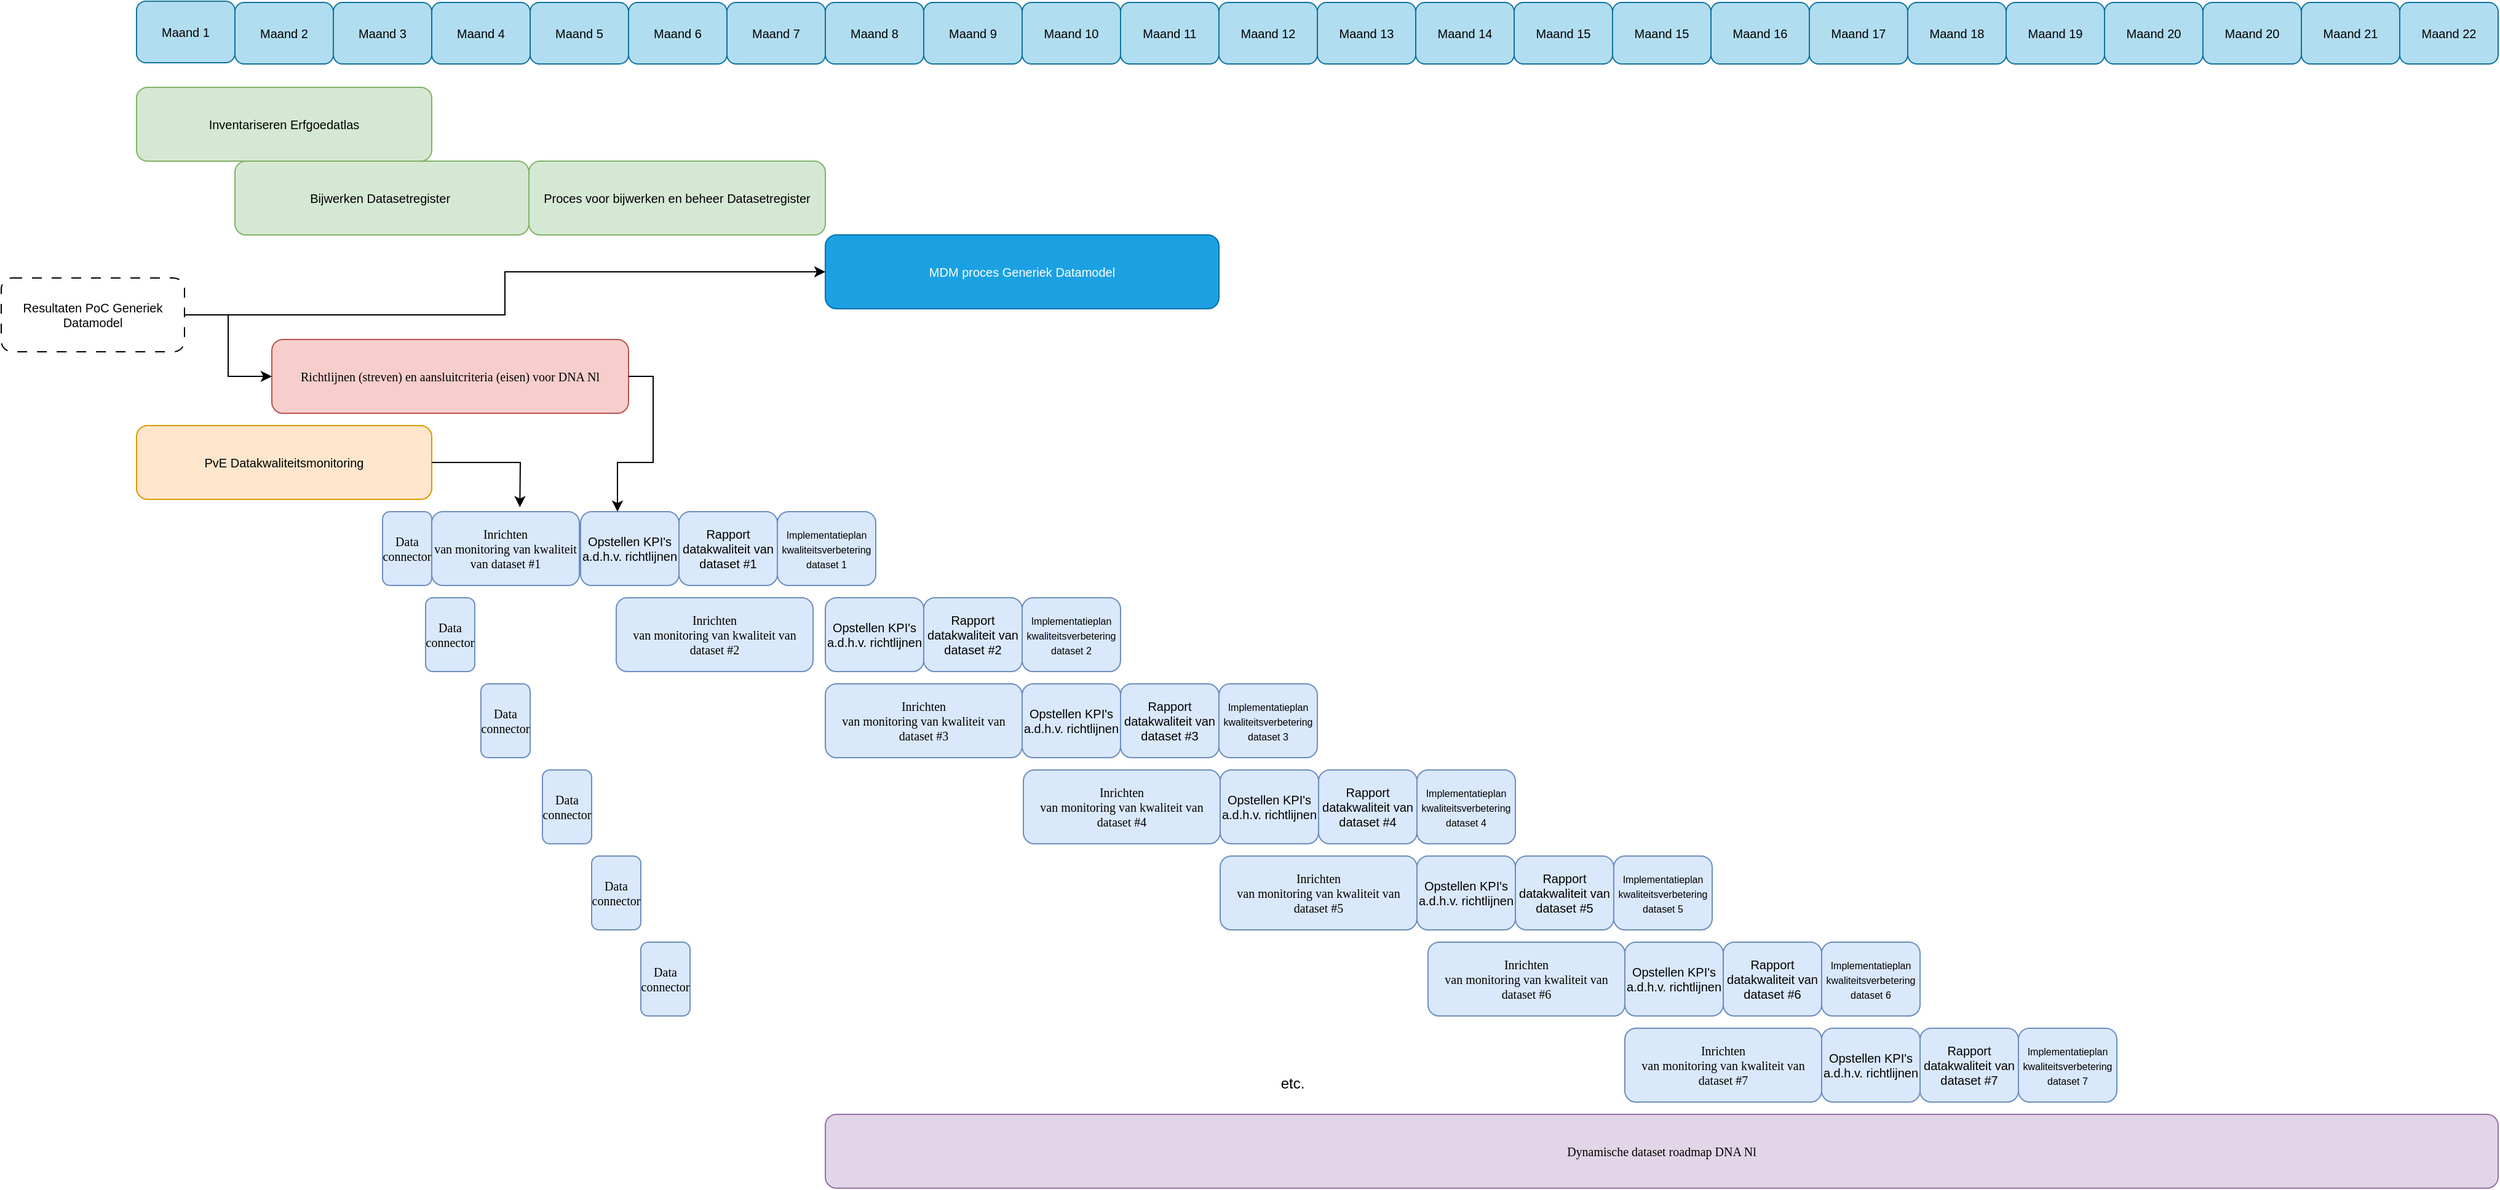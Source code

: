 <mxfile version="27.1.4">
  <diagram id="prtHgNgQTEPvFCAcTncT" name="Bronnen en datakwaliteit">
    <mxGraphModel dx="1891" dy="853" grid="1" gridSize="10" guides="1" tooltips="1" connect="1" arrows="1" fold="1" page="1" pageScale="1" pageWidth="827" pageHeight="1169" math="0" shadow="0">
      <root>
        <mxCell id="0" />
        <mxCell id="1" parent="0" />
        <mxCell id="Q_5ujY60I4RWCZZy6OVE-10" value="Inventariseren Erfgoedatlas" style="rounded=1;whiteSpace=wrap;html=1;fillColor=#d5e8d4;strokeColor=#82b366;fontSize=10;align=center;" parent="1" vertex="1">
          <mxGeometry x="120" y="95" width="240" height="60" as="geometry" />
        </mxCell>
        <mxCell id="Q_5ujY60I4RWCZZy6OVE-11" value="Bijwerken Datasetregister&amp;nbsp;" style="rounded=1;whiteSpace=wrap;html=1;fillColor=#d5e8d4;strokeColor=#82b366;fontSize=10;align=center;" parent="1" vertex="1">
          <mxGeometry x="200" y="155" width="239" height="60" as="geometry" />
        </mxCell>
        <mxCell id="Q_5ujY60I4RWCZZy6OVE-12" value="&lt;span style=&quot;font-family: Verdana;&quot;&gt;&lt;font&gt;Richtlijnen&amp;nbsp;(streven) en aansluitcriteria (eisen) voor DNA Nl&lt;/font&gt;&lt;/span&gt;" style="rounded=1;whiteSpace=wrap;html=1;fillColor=#f8cecc;strokeColor=#b85450;align=center;fontSize=10;" parent="1" vertex="1">
          <mxGeometry x="230" y="300" width="290" height="60" as="geometry" />
        </mxCell>
        <mxCell id="Q_5ujY60I4RWCZZy6OVE-17" value="Maand 1" style="rounded=1;whiteSpace=wrap;html=1;fillColor=#b1ddf0;strokeColor=#10739e;fontSize=10;align=center;" parent="1" vertex="1">
          <mxGeometry x="120" y="25" width="80" height="50" as="geometry" />
        </mxCell>
        <mxCell id="Q_5ujY60I4RWCZZy6OVE-18" value="Maand 2" style="rounded=1;whiteSpace=wrap;html=1;fillColor=#b1ddf0;strokeColor=#10739e;fontSize=10;align=center;" parent="1" vertex="1">
          <mxGeometry x="200" y="26" width="80" height="50" as="geometry" />
        </mxCell>
        <mxCell id="Q_5ujY60I4RWCZZy6OVE-19" value="Maand 3" style="rounded=1;whiteSpace=wrap;html=1;fillColor=#b1ddf0;strokeColor=#10739e;fontSize=10;align=center;" parent="1" vertex="1">
          <mxGeometry x="280" y="26" width="80" height="50" as="geometry" />
        </mxCell>
        <mxCell id="Q_5ujY60I4RWCZZy6OVE-20" value="Maand 4" style="rounded=1;whiteSpace=wrap;html=1;fillColor=#b1ddf0;strokeColor=#10739e;fontSize=10;align=center;" parent="1" vertex="1">
          <mxGeometry x="360" y="26" width="80" height="50" as="geometry" />
        </mxCell>
        <mxCell id="Q_5ujY60I4RWCZZy6OVE-21" value="Maand 5" style="rounded=1;whiteSpace=wrap;html=1;fillColor=#b1ddf0;strokeColor=#10739e;fontSize=10;align=center;" parent="1" vertex="1">
          <mxGeometry x="440" y="26" width="80" height="50" as="geometry" />
        </mxCell>
        <mxCell id="Q_5ujY60I4RWCZZy6OVE-22" value="Maand 6" style="rounded=1;whiteSpace=wrap;html=1;fillColor=#b1ddf0;strokeColor=#10739e;fontSize=10;align=center;" parent="1" vertex="1">
          <mxGeometry x="520" y="26" width="80" height="50" as="geometry" />
        </mxCell>
        <mxCell id="Q_5ujY60I4RWCZZy6OVE-23" value="Maand 7" style="rounded=1;whiteSpace=wrap;html=1;fillColor=#b1ddf0;strokeColor=#10739e;fontSize=10;align=center;" parent="1" vertex="1">
          <mxGeometry x="600" y="26" width="80" height="50" as="geometry" />
        </mxCell>
        <mxCell id="Q_5ujY60I4RWCZZy6OVE-24" value="Maand 8" style="rounded=1;whiteSpace=wrap;html=1;fillColor=#b1ddf0;strokeColor=#10739e;fontSize=10;align=center;" parent="1" vertex="1">
          <mxGeometry x="680" y="26" width="80" height="50" as="geometry" />
        </mxCell>
        <mxCell id="Q_5ujY60I4RWCZZy6OVE-25" value="Maand 9" style="rounded=1;whiteSpace=wrap;html=1;fillColor=#b1ddf0;strokeColor=#10739e;fontSize=10;align=center;" parent="1" vertex="1">
          <mxGeometry x="760" y="26" width="80" height="50" as="geometry" />
        </mxCell>
        <mxCell id="Q_5ujY60I4RWCZZy6OVE-26" value="Maand 10" style="rounded=1;whiteSpace=wrap;html=1;fillColor=#b1ddf0;strokeColor=#10739e;fontSize=10;align=center;" parent="1" vertex="1">
          <mxGeometry x="840" y="26" width="80" height="50" as="geometry" />
        </mxCell>
        <mxCell id="Q_5ujY60I4RWCZZy6OVE-27" value="Maand 11" style="rounded=1;whiteSpace=wrap;html=1;fillColor=#b1ddf0;strokeColor=#10739e;fontSize=10;align=center;" parent="1" vertex="1">
          <mxGeometry x="920" y="26" width="80" height="50" as="geometry" />
        </mxCell>
        <mxCell id="Q_5ujY60I4RWCZZy6OVE-28" value="Maand 12" style="rounded=1;whiteSpace=wrap;html=1;fillColor=#b1ddf0;strokeColor=#10739e;fontSize=10;align=center;" parent="1" vertex="1">
          <mxGeometry x="1000" y="26" width="80" height="50" as="geometry" />
        </mxCell>
        <mxCell id="Q_5ujY60I4RWCZZy6OVE-29" value="&lt;span style=&quot;font-family: Verdana;&quot;&gt;&lt;font&gt;Inrichten&lt;br&gt;van monitoring van kwaliteit van dataset #1&lt;/font&gt;&lt;/span&gt;" style="rounded=1;whiteSpace=wrap;html=1;fillColor=#dae8fc;strokeColor=#6c8ebf;fontSize=10;align=center;" parent="1" vertex="1">
          <mxGeometry x="360" y="440" width="120" height="60" as="geometry" />
        </mxCell>
        <mxCell id="Q_5ujY60I4RWCZZy6OVE-30" value="Rapport datakwaliteit van dataset #1" style="rounded=1;whiteSpace=wrap;html=1;fillColor=#dae8fc;strokeColor=#6c8ebf;fontSize=10;align=center;" parent="1" vertex="1">
          <mxGeometry x="561" y="440" width="80" height="60" as="geometry" />
        </mxCell>
        <mxCell id="Q_5ujY60I4RWCZZy6OVE-34" value="Proces voor bijwerken en beheer Datasetregister" style="rounded=1;whiteSpace=wrap;html=1;fillColor=#d5e8d4;strokeColor=#82b366;fontSize=10;align=center;" parent="1" vertex="1">
          <mxGeometry x="439" y="155" width="241" height="60" as="geometry" />
        </mxCell>
        <mxCell id="VA7mebQzwJYgv3DXdSb5-1" value="Maand 13" style="rounded=1;whiteSpace=wrap;html=1;fillColor=#b1ddf0;strokeColor=#10739e;fontSize=10;align=center;" parent="1" vertex="1">
          <mxGeometry x="1080" y="26" width="80" height="50" as="geometry" />
        </mxCell>
        <mxCell id="VA7mebQzwJYgv3DXdSb5-2" value="Maand 14" style="rounded=1;whiteSpace=wrap;html=1;fillColor=#b1ddf0;strokeColor=#10739e;fontSize=10;align=center;" parent="1" vertex="1">
          <mxGeometry x="1160" y="26" width="80" height="50" as="geometry" />
        </mxCell>
        <mxCell id="VA7mebQzwJYgv3DXdSb5-3" value="Maand 15" style="rounded=1;whiteSpace=wrap;html=1;fillColor=#b1ddf0;strokeColor=#10739e;fontSize=10;align=center;" parent="1" vertex="1">
          <mxGeometry x="1240" y="26" width="80" height="50" as="geometry" />
        </mxCell>
        <mxCell id="VA7mebQzwJYgv3DXdSb5-4" value="Maand 15" style="rounded=1;whiteSpace=wrap;html=1;fillColor=#b1ddf0;strokeColor=#10739e;fontSize=10;align=center;" parent="1" vertex="1">
          <mxGeometry x="1320" y="26" width="80" height="50" as="geometry" />
        </mxCell>
        <mxCell id="VA7mebQzwJYgv3DXdSb5-5" value="Maand 16" style="rounded=1;whiteSpace=wrap;html=1;fillColor=#b1ddf0;strokeColor=#10739e;fontSize=10;align=center;" parent="1" vertex="1">
          <mxGeometry x="1400" y="26" width="80" height="50" as="geometry" />
        </mxCell>
        <mxCell id="VA7mebQzwJYgv3DXdSb5-6" value="Maand 17" style="rounded=1;whiteSpace=wrap;html=1;fillColor=#b1ddf0;strokeColor=#10739e;fontSize=10;align=center;" parent="1" vertex="1">
          <mxGeometry x="1480" y="26" width="80" height="50" as="geometry" />
        </mxCell>
        <mxCell id="VA7mebQzwJYgv3DXdSb5-7" value="Maand 18" style="rounded=1;whiteSpace=wrap;html=1;fillColor=#b1ddf0;strokeColor=#10739e;fontSize=10;align=center;" parent="1" vertex="1">
          <mxGeometry x="1560" y="26" width="80" height="50" as="geometry" />
        </mxCell>
        <mxCell id="VA7mebQzwJYgv3DXdSb5-8" value="Maand 19" style="rounded=1;whiteSpace=wrap;html=1;fillColor=#b1ddf0;strokeColor=#10739e;fontSize=10;align=center;" parent="1" vertex="1">
          <mxGeometry x="1640" y="26" width="80" height="50" as="geometry" />
        </mxCell>
        <mxCell id="VA7mebQzwJYgv3DXdSb5-9" value="Maand 20" style="rounded=1;whiteSpace=wrap;html=1;fillColor=#b1ddf0;strokeColor=#10739e;fontSize=10;align=center;" parent="1" vertex="1">
          <mxGeometry x="1720" y="26" width="80" height="50" as="geometry" />
        </mxCell>
        <mxCell id="VA7mebQzwJYgv3DXdSb5-22" value="" style="edgeStyle=orthogonalEdgeStyle;rounded=0;orthogonalLoop=1;jettySize=auto;html=1;align=center;" parent="1" source="VA7mebQzwJYgv3DXdSb5-12" target="Q_5ujY60I4RWCZZy6OVE-12" edge="1">
          <mxGeometry relative="1" as="geometry" />
        </mxCell>
        <mxCell id="VA7mebQzwJYgv3DXdSb5-12" value="Resultaten PoC Generiek Datamodel" style="rounded=1;whiteSpace=wrap;html=1;dashed=1;dashPattern=8 8;fontSize=10;align=center;" parent="1" vertex="1">
          <mxGeometry x="10" y="250" width="149" height="60" as="geometry" />
        </mxCell>
        <mxCell id="VA7mebQzwJYgv3DXdSb5-13" value="PvE Datakwaliteitsmonitoring" style="whiteSpace=wrap;html=1;fillColor=#ffe6cc;strokeColor=#d79b00;rounded=1;fontSize=10;align=center;" parent="1" vertex="1">
          <mxGeometry x="120" y="370" width="240" height="60" as="geometry" />
        </mxCell>
        <mxCell id="VA7mebQzwJYgv3DXdSb5-17" value="Opstellen KPI&#39;s a.d.h.v. richtlijnen" style="rounded=1;whiteSpace=wrap;html=1;fillColor=#dae8fc;strokeColor=#6c8ebf;fontSize=10;align=center;" parent="1" vertex="1">
          <mxGeometry x="481" y="440" width="80" height="60" as="geometry" />
        </mxCell>
        <mxCell id="VA7mebQzwJYgv3DXdSb5-18" value="&lt;font style=&quot;font-size: 8px;&quot;&gt;Implementatieplan kwaliteitsverbetering dataset 1&lt;/font&gt;" style="rounded=1;whiteSpace=wrap;html=1;fillColor=#dae8fc;strokeColor=#6c8ebf;fontSize=10;align=center;" parent="1" vertex="1">
          <mxGeometry x="641" y="440" width="80" height="60" as="geometry" />
        </mxCell>
        <mxCell id="VA7mebQzwJYgv3DXdSb5-20" style="edgeStyle=orthogonalEdgeStyle;rounded=0;orthogonalLoop=1;jettySize=auto;html=1;entryX=0.375;entryY=0;entryDx=0;entryDy=0;entryPerimeter=0;exitX=1;exitY=0.5;exitDx=0;exitDy=0;align=center;" parent="1" source="Q_5ujY60I4RWCZZy6OVE-12" target="VA7mebQzwJYgv3DXdSb5-17" edge="1">
          <mxGeometry relative="1" as="geometry">
            <mxPoint x="530" y="320" as="sourcePoint" />
          </mxGeometry>
        </mxCell>
        <mxCell id="VA7mebQzwJYgv3DXdSb5-47" value="Maand 20" style="rounded=1;whiteSpace=wrap;html=1;fillColor=#b1ddf0;strokeColor=#10739e;fontSize=10;align=center;" parent="1" vertex="1">
          <mxGeometry x="1800" y="26" width="80" height="50" as="geometry" />
        </mxCell>
        <mxCell id="VA7mebQzwJYgv3DXdSb5-48" value="Maand 21" style="rounded=1;whiteSpace=wrap;html=1;fillColor=#b1ddf0;strokeColor=#10739e;fontSize=10;align=center;" parent="1" vertex="1">
          <mxGeometry x="1880" y="26" width="80" height="50" as="geometry" />
        </mxCell>
        <mxCell id="VA7mebQzwJYgv3DXdSb5-49" value="Maand 22" style="rounded=1;whiteSpace=wrap;html=1;fillColor=#b1ddf0;strokeColor=#10739e;fontSize=10;align=center;" parent="1" vertex="1">
          <mxGeometry x="1960" y="26" width="80" height="50" as="geometry" />
        </mxCell>
        <mxCell id="VA7mebQzwJYgv3DXdSb5-59" value="&lt;span style=&quot;font-family: Verdana;&quot;&gt;&lt;font&gt;Inrichten&lt;br&gt;van monitoring van kwaliteit van dataset #2&lt;/font&gt;&lt;/span&gt;" style="rounded=1;whiteSpace=wrap;html=1;fillColor=#dae8fc;strokeColor=#6c8ebf;fontSize=10;align=center;" parent="1" vertex="1">
          <mxGeometry x="510" y="510" width="160" height="60" as="geometry" />
        </mxCell>
        <mxCell id="VA7mebQzwJYgv3DXdSb5-60" value="Rapport datakwaliteit van dataset #2" style="rounded=1;whiteSpace=wrap;html=1;fillColor=#dae8fc;strokeColor=#6c8ebf;fontSize=10;align=center;" parent="1" vertex="1">
          <mxGeometry x="760" y="510" width="80" height="60" as="geometry" />
        </mxCell>
        <mxCell id="VA7mebQzwJYgv3DXdSb5-61" value="Opstellen KPI&#39;s a.d.h.v. richtlijnen" style="rounded=1;whiteSpace=wrap;html=1;fillColor=#dae8fc;strokeColor=#6c8ebf;fontSize=10;align=center;" parent="1" vertex="1">
          <mxGeometry x="680" y="510" width="80" height="60" as="geometry" />
        </mxCell>
        <mxCell id="VA7mebQzwJYgv3DXdSb5-62" value="&lt;font style=&quot;font-size: 8px;&quot;&gt;Implementatieplan kwaliteitsverbetering dataset 2&lt;/font&gt;" style="rounded=1;whiteSpace=wrap;html=1;fillColor=#dae8fc;strokeColor=#6c8ebf;fontSize=10;align=center;" parent="1" vertex="1">
          <mxGeometry x="840" y="510" width="80" height="60" as="geometry" />
        </mxCell>
        <mxCell id="VA7mebQzwJYgv3DXdSb5-63" value="&lt;span style=&quot;font-family: Verdana;&quot;&gt;&lt;font&gt;Inrichten&lt;br&gt;van monitoring van kwaliteit van dataset #3&lt;/font&gt;&lt;/span&gt;" style="rounded=1;whiteSpace=wrap;html=1;fillColor=#dae8fc;strokeColor=#6c8ebf;fontSize=10;align=center;" parent="1" vertex="1">
          <mxGeometry x="680" y="580" width="160" height="60" as="geometry" />
        </mxCell>
        <mxCell id="VA7mebQzwJYgv3DXdSb5-64" value="Rapport datakwaliteit van dataset #3" style="rounded=1;whiteSpace=wrap;html=1;fillColor=#dae8fc;strokeColor=#6c8ebf;fontSize=10;align=center;" parent="1" vertex="1">
          <mxGeometry x="920" y="580" width="80" height="60" as="geometry" />
        </mxCell>
        <mxCell id="VA7mebQzwJYgv3DXdSb5-65" value="Opstellen KPI&#39;s a.d.h.v. richtlijnen" style="rounded=1;whiteSpace=wrap;html=1;fillColor=#dae8fc;strokeColor=#6c8ebf;fontSize=10;align=center;" parent="1" vertex="1">
          <mxGeometry x="840" y="580" width="80" height="60" as="geometry" />
        </mxCell>
        <mxCell id="VA7mebQzwJYgv3DXdSb5-66" value="&lt;font style=&quot;font-size: 8px;&quot;&gt;Implementatieplan kwaliteitsverbetering dataset 3&lt;/font&gt;" style="rounded=1;whiteSpace=wrap;html=1;fillColor=#dae8fc;strokeColor=#6c8ebf;fontSize=10;align=center;" parent="1" vertex="1">
          <mxGeometry x="1000" y="580" width="80" height="60" as="geometry" />
        </mxCell>
        <mxCell id="VA7mebQzwJYgv3DXdSb5-67" value="&lt;span style=&quot;font-family: Verdana;&quot;&gt;&lt;font&gt;Inrichten&lt;br&gt;van monitoring van kwaliteit van dataset #4&lt;/font&gt;&lt;/span&gt;" style="rounded=1;whiteSpace=wrap;html=1;fillColor=#dae8fc;strokeColor=#6c8ebf;fontSize=10;align=center;" parent="1" vertex="1">
          <mxGeometry x="841" y="650" width="160" height="60" as="geometry" />
        </mxCell>
        <mxCell id="VA7mebQzwJYgv3DXdSb5-68" value="Rapport datakwaliteit van dataset #4" style="rounded=1;whiteSpace=wrap;html=1;fillColor=#dae8fc;strokeColor=#6c8ebf;fontSize=10;align=center;" parent="1" vertex="1">
          <mxGeometry x="1081" y="650" width="80" height="60" as="geometry" />
        </mxCell>
        <mxCell id="VA7mebQzwJYgv3DXdSb5-69" value="Opstellen KPI&#39;s a.d.h.v. richtlijnen" style="rounded=1;whiteSpace=wrap;html=1;fillColor=#dae8fc;strokeColor=#6c8ebf;fontSize=10;align=center;" parent="1" vertex="1">
          <mxGeometry x="1001" y="650" width="80" height="60" as="geometry" />
        </mxCell>
        <mxCell id="VA7mebQzwJYgv3DXdSb5-70" value="&lt;font style=&quot;font-size: 8px;&quot;&gt;Implementatieplan kwaliteitsverbetering dataset 4&lt;/font&gt;" style="rounded=1;whiteSpace=wrap;html=1;fillColor=#dae8fc;strokeColor=#6c8ebf;fontSize=10;align=center;" parent="1" vertex="1">
          <mxGeometry x="1161" y="650" width="80" height="60" as="geometry" />
        </mxCell>
        <mxCell id="VA7mebQzwJYgv3DXdSb5-71" value="&lt;span style=&quot;font-family: Verdana;&quot;&gt;&lt;font&gt;Inrichten&lt;br&gt;van monitoring van kwaliteit van dataset #5&lt;/font&gt;&lt;/span&gt;" style="rounded=1;whiteSpace=wrap;html=1;fillColor=#dae8fc;strokeColor=#6c8ebf;fontSize=10;align=center;" parent="1" vertex="1">
          <mxGeometry x="1001" y="720" width="160" height="60" as="geometry" />
        </mxCell>
        <mxCell id="VA7mebQzwJYgv3DXdSb5-72" value="Rapport datakwaliteit van dataset #5" style="rounded=1;whiteSpace=wrap;html=1;fillColor=#dae8fc;strokeColor=#6c8ebf;fontSize=10;align=center;" parent="1" vertex="1">
          <mxGeometry x="1241" y="720" width="80" height="60" as="geometry" />
        </mxCell>
        <mxCell id="VA7mebQzwJYgv3DXdSb5-73" value="Opstellen KPI&#39;s a.d.h.v. richtlijnen" style="rounded=1;whiteSpace=wrap;html=1;fillColor=#dae8fc;strokeColor=#6c8ebf;fontSize=10;align=center;" parent="1" vertex="1">
          <mxGeometry x="1161" y="720" width="80" height="60" as="geometry" />
        </mxCell>
        <mxCell id="VA7mebQzwJYgv3DXdSb5-74" value="&lt;font style=&quot;font-size: 8px;&quot;&gt;Implementatieplan kwaliteitsverbetering dataset 5&lt;/font&gt;" style="rounded=1;whiteSpace=wrap;html=1;fillColor=#dae8fc;strokeColor=#6c8ebf;fontSize=10;align=center;" parent="1" vertex="1">
          <mxGeometry x="1321" y="720" width="80" height="60" as="geometry" />
        </mxCell>
        <mxCell id="VA7mebQzwJYgv3DXdSb5-75" value="&lt;span style=&quot;font-family: Verdana;&quot;&gt;&lt;font&gt;Inrichten&lt;br&gt;van monitoring van kwaliteit van dataset #6&lt;/font&gt;&lt;/span&gt;" style="rounded=1;whiteSpace=wrap;html=1;fillColor=#dae8fc;strokeColor=#6c8ebf;fontSize=10;align=center;" parent="1" vertex="1">
          <mxGeometry x="1170" y="790" width="160" height="60" as="geometry" />
        </mxCell>
        <mxCell id="VA7mebQzwJYgv3DXdSb5-76" value="Rapport datakwaliteit van dataset #6" style="rounded=1;whiteSpace=wrap;html=1;fillColor=#dae8fc;strokeColor=#6c8ebf;fontSize=10;align=center;" parent="1" vertex="1">
          <mxGeometry x="1410" y="790" width="80" height="60" as="geometry" />
        </mxCell>
        <mxCell id="VA7mebQzwJYgv3DXdSb5-77" value="Opstellen KPI&#39;s a.d.h.v. richtlijnen" style="rounded=1;whiteSpace=wrap;html=1;fillColor=#dae8fc;strokeColor=#6c8ebf;fontSize=10;align=center;" parent="1" vertex="1">
          <mxGeometry x="1330" y="790" width="80" height="60" as="geometry" />
        </mxCell>
        <mxCell id="VA7mebQzwJYgv3DXdSb5-78" value="&lt;font style=&quot;font-size: 8px;&quot;&gt;Implementatieplan kwaliteitsverbetering dataset 6&lt;/font&gt;" style="rounded=1;whiteSpace=wrap;html=1;fillColor=#dae8fc;strokeColor=#6c8ebf;fontSize=10;align=center;" parent="1" vertex="1">
          <mxGeometry x="1490" y="790" width="80" height="60" as="geometry" />
        </mxCell>
        <mxCell id="VA7mebQzwJYgv3DXdSb5-79" value="&lt;span style=&quot;font-family: Verdana;&quot;&gt;&lt;font&gt;Inrichten&lt;br&gt;van monitoring van kwaliteit van dataset #7&lt;/font&gt;&lt;/span&gt;" style="rounded=1;whiteSpace=wrap;html=1;fillColor=#dae8fc;strokeColor=#6c8ebf;fontSize=10;align=center;" parent="1" vertex="1">
          <mxGeometry x="1330" y="860" width="160" height="60" as="geometry" />
        </mxCell>
        <mxCell id="VA7mebQzwJYgv3DXdSb5-80" value="Rapport datakwaliteit van dataset #7" style="rounded=1;whiteSpace=wrap;html=1;fillColor=#dae8fc;strokeColor=#6c8ebf;fontSize=10;align=center;" parent="1" vertex="1">
          <mxGeometry x="1570" y="860" width="80" height="60" as="geometry" />
        </mxCell>
        <mxCell id="VA7mebQzwJYgv3DXdSb5-81" value="Opstellen KPI&#39;s a.d.h.v. richtlijnen" style="rounded=1;whiteSpace=wrap;html=1;fillColor=#dae8fc;strokeColor=#6c8ebf;fontSize=10;align=center;" parent="1" vertex="1">
          <mxGeometry x="1490" y="860" width="80" height="60" as="geometry" />
        </mxCell>
        <mxCell id="VA7mebQzwJYgv3DXdSb5-82" value="&lt;font style=&quot;font-size: 8px;&quot;&gt;Implementatieplan kwaliteitsverbetering dataset 7&lt;/font&gt;" style="rounded=1;whiteSpace=wrap;html=1;fillColor=#dae8fc;strokeColor=#6c8ebf;fontSize=10;align=center;" parent="1" vertex="1">
          <mxGeometry x="1650" y="860" width="80" height="60" as="geometry" />
        </mxCell>
        <mxCell id="VA7mebQzwJYgv3DXdSb5-83" value="&lt;span style=&quot;font-family: Verdana;&quot;&gt;&lt;font&gt;Dynamische dataset roadmap DNA Nl&lt;/font&gt;&lt;/span&gt;" style="rounded=1;whiteSpace=wrap;html=1;fillColor=#e1d5e7;strokeColor=#9673a6;fontSize=10;align=center;" parent="1" vertex="1">
          <mxGeometry x="680" y="930" width="1360" height="60" as="geometry" />
        </mxCell>
        <mxCell id="VA7mebQzwJYgv3DXdSb5-92" value="etc." style="text;strokeColor=none;align=center;fillColor=none;html=1;verticalAlign=middle;whiteSpace=wrap;rounded=0;" parent="1" vertex="1">
          <mxGeometry x="1030" y="890" width="60" height="30" as="geometry" />
        </mxCell>
        <mxCell id="UewnSkYKkBUMaRGEI1Gs-1" value="MDM proces Generiek Datamodel" style="whiteSpace=wrap;html=1;fillColor=#1ba1e2;strokeColor=#006EAF;rounded=1;fontSize=10;align=center;fontColor=#ffffff;" vertex="1" parent="1">
          <mxGeometry x="680" y="215" width="320" height="60" as="geometry" />
        </mxCell>
        <mxCell id="UewnSkYKkBUMaRGEI1Gs-5" value="&lt;font face=&quot;Verdana&quot;&gt;Data connector&lt;/font&gt;" style="rounded=1;whiteSpace=wrap;html=1;fillColor=#dae8fc;strokeColor=#6c8ebf;fontSize=10;align=center;" vertex="1" parent="1">
          <mxGeometry x="320" y="440" width="40" height="60" as="geometry" />
        </mxCell>
        <mxCell id="UewnSkYKkBUMaRGEI1Gs-6" value="&lt;font face=&quot;Verdana&quot;&gt;Data connector&lt;/font&gt;" style="rounded=1;whiteSpace=wrap;html=1;fillColor=#dae8fc;strokeColor=#6c8ebf;fontSize=10;align=center;" vertex="1" parent="1">
          <mxGeometry x="355" y="510" width="40" height="60" as="geometry" />
        </mxCell>
        <mxCell id="UewnSkYKkBUMaRGEI1Gs-7" value="&lt;font face=&quot;Verdana&quot;&gt;Data connector&lt;/font&gt;" style="rounded=1;whiteSpace=wrap;html=1;fillColor=#dae8fc;strokeColor=#6c8ebf;fontSize=10;align=center;" vertex="1" parent="1">
          <mxGeometry x="400" y="580" width="40" height="60" as="geometry" />
        </mxCell>
        <mxCell id="UewnSkYKkBUMaRGEI1Gs-8" value="&lt;font face=&quot;Verdana&quot;&gt;Data connector&lt;/font&gt;" style="rounded=1;whiteSpace=wrap;html=1;fillColor=#dae8fc;strokeColor=#6c8ebf;fontSize=10;align=center;" vertex="1" parent="1">
          <mxGeometry x="450" y="650" width="40" height="60" as="geometry" />
        </mxCell>
        <mxCell id="UewnSkYKkBUMaRGEI1Gs-9" value="&lt;font face=&quot;Verdana&quot;&gt;Data connector&lt;/font&gt;" style="rounded=1;whiteSpace=wrap;html=1;fillColor=#dae8fc;strokeColor=#6c8ebf;fontSize=10;align=center;" vertex="1" parent="1">
          <mxGeometry x="490" y="720" width="40" height="60" as="geometry" />
        </mxCell>
        <mxCell id="UewnSkYKkBUMaRGEI1Gs-10" value="&lt;font face=&quot;Verdana&quot;&gt;Data connector&lt;/font&gt;" style="rounded=1;whiteSpace=wrap;html=1;fillColor=#dae8fc;strokeColor=#6c8ebf;fontSize=10;align=center;" vertex="1" parent="1">
          <mxGeometry x="530" y="790" width="40" height="60" as="geometry" />
        </mxCell>
        <mxCell id="UewnSkYKkBUMaRGEI1Gs-11" value="" style="endArrow=classic;html=1;rounded=0;exitX=1;exitY=0.5;exitDx=0;exitDy=0;entryX=0.597;entryY=-0.061;entryDx=0;entryDy=0;entryPerimeter=0;" edge="1" parent="1" source="VA7mebQzwJYgv3DXdSb5-13" target="Q_5ujY60I4RWCZZy6OVE-29">
          <mxGeometry width="50" height="50" relative="1" as="geometry">
            <mxPoint x="780" y="490" as="sourcePoint" />
            <mxPoint x="830" y="440" as="targetPoint" />
            <Array as="points">
              <mxPoint x="432" y="400" />
            </Array>
          </mxGeometry>
        </mxCell>
        <mxCell id="UewnSkYKkBUMaRGEI1Gs-13" value="" style="edgeStyle=orthogonalEdgeStyle;rounded=0;orthogonalLoop=1;jettySize=auto;html=1;align=center;exitX=1;exitY=0.5;exitDx=0;exitDy=0;entryX=0;entryY=0.5;entryDx=0;entryDy=0;" edge="1" parent="1" source="VA7mebQzwJYgv3DXdSb5-12" target="UewnSkYKkBUMaRGEI1Gs-1">
          <mxGeometry relative="1" as="geometry">
            <mxPoint x="190" y="290" as="sourcePoint" />
            <mxPoint x="261" y="340" as="targetPoint" />
          </mxGeometry>
        </mxCell>
      </root>
    </mxGraphModel>
  </diagram>
</mxfile>
